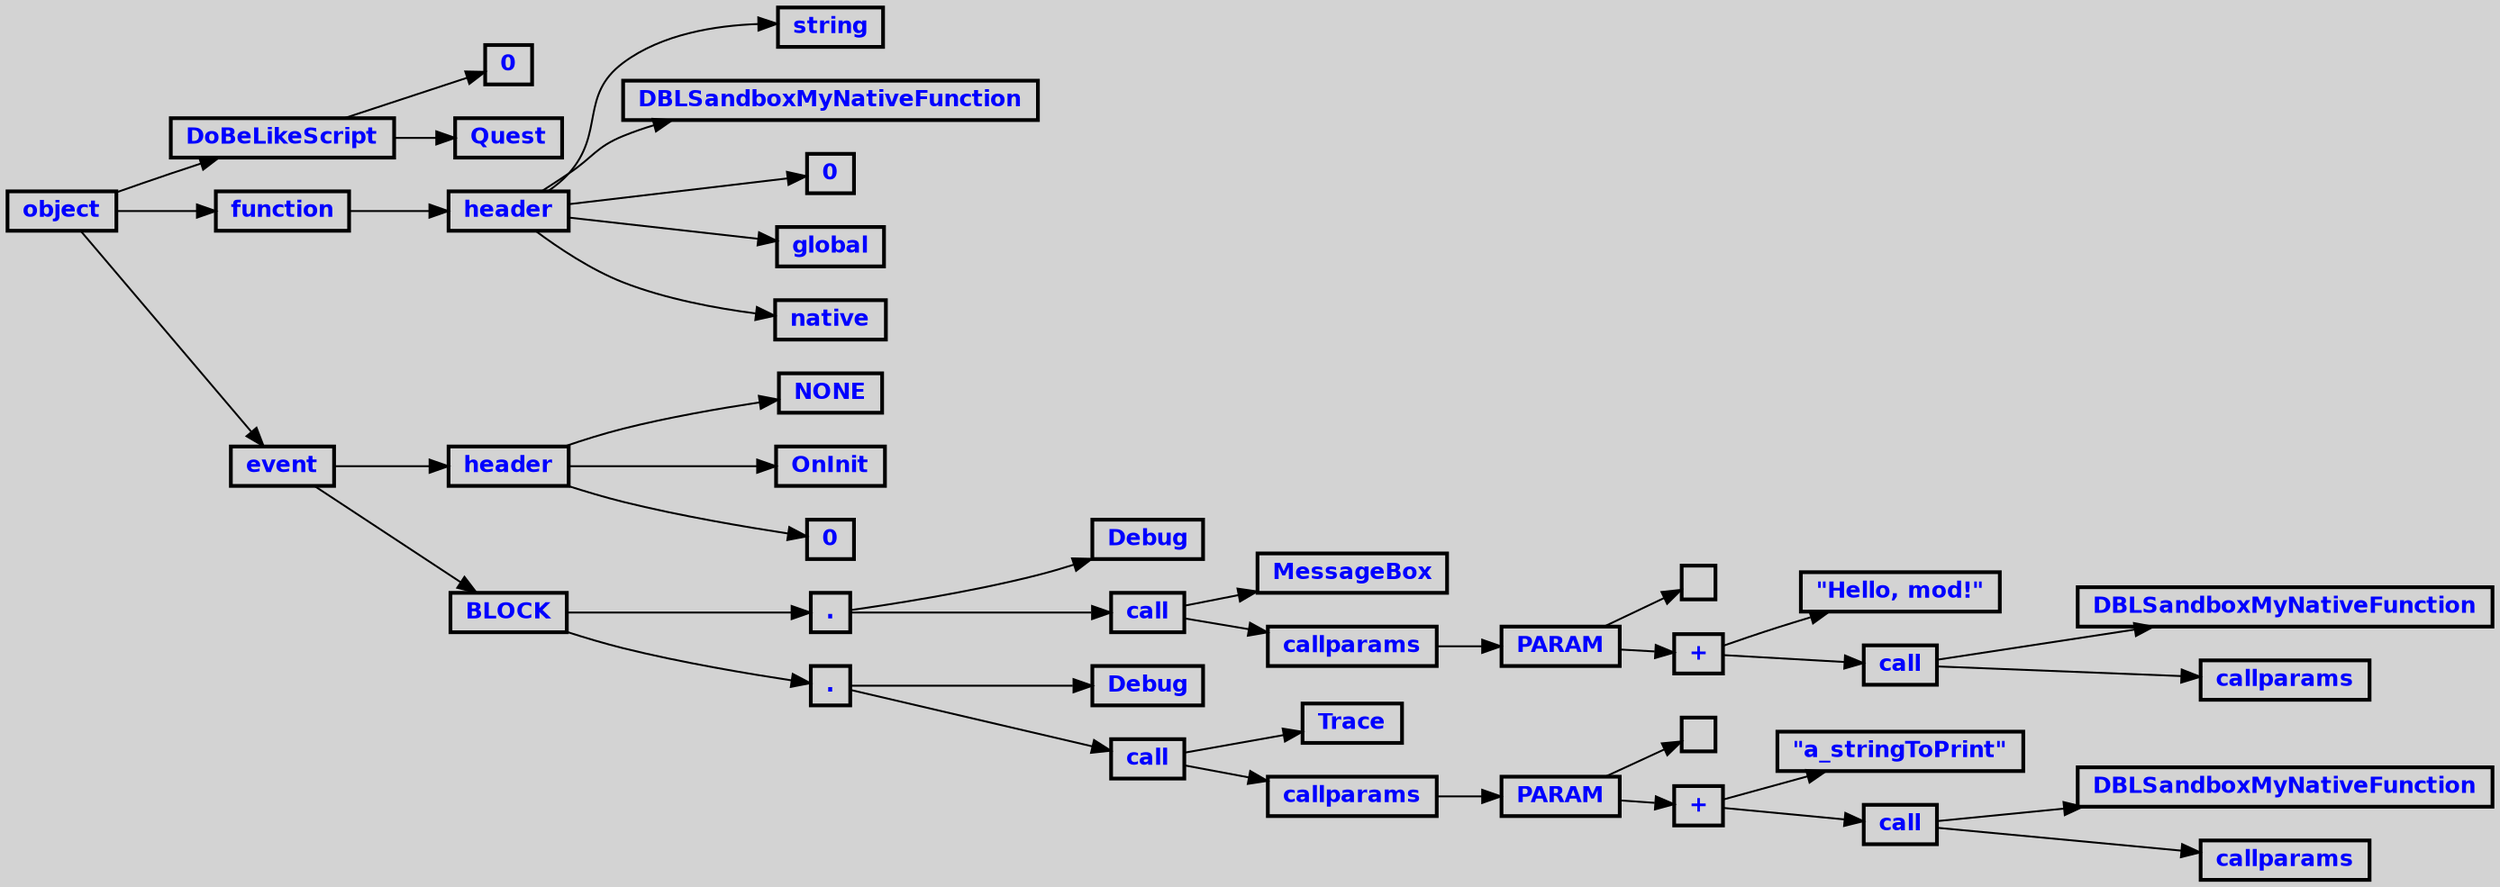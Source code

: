 digraph {
 ordering=out;
 ranksep=.4
 rankdir=LR
 bgcolor="lightgrey";
 node [shape=box, fixedsize=false, fontsize=12, fontname="Helvetica-bold", fontcolor="blue"
       width=.25, height=.25, color="black", style="bold"]
 n0 [label="object"];
 n1 [label="DoBeLikeScript"];
 n1 [label="DoBeLikeScript"];
 n2 [label="0"];
 n3 [label="Quest"];
 n4 [label="function"];
 n4 [label="function"];
 n5 [label="header"];
 n5 [label="header"];
 n6 [label="string"];
 n7 [label="DBLSandboxMyNativeFunction"];
 n8 [label="0"];
 n9 [label="global"];
 n10 [label="native"];
 n11 [label="event"];
 n11 [label="event"];
 n12 [label="header"];
 n12 [label="header"];
 n13 [label="NONE"];
 n14 [label="OnInit"];
 n15 [label="0"];
 n16 [label="BLOCK"];
 n16 [label="BLOCK"];
 n17 [label="."];
 n17 [label="."];
 n18 [label="Debug"];
 n19 [label="call"];
 n19 [label="call"];
 n20 [label="MessageBox"];
 n21 [label="callparams"];
 n21 [label="callparams"];
 n22 [label="PARAM"];
 n22 [label="PARAM"];
 n23 [label=""];
 n24 [label="+"];
 n24 [label="+"];
 n25 [label="\"Hello, mod!\""];
 n26 [label="call"];
 n26 [label="call"];
 n27 [label="DBLSandboxMyNativeFunction"];
 n28 [label="callparams"];
 n29 [label="."];
 n29 [label="."];
 n30 [label="Debug"];
 n31 [label="call"];
 n31 [label="call"];
 n32 [label="Trace"];
 n33 [label="callparams"];
 n33 [label="callparams"];
 n34 [label="PARAM"];
 n34 [label="PARAM"];
 n35 [label=""];
 n36 [label="+"];
 n36 [label="+"];
 n37 [label="\"a_stringToPrint\""];
 n38 [label="call"];
 n38 [label="call"];
 n39 [label="DBLSandboxMyNativeFunction"];
 n40 [label="callparams"];

 n0 -> n1 // "object" -> "DoBeLikeScript"
 n1 -> n2 // "DoBeLikeScript" -> "0"
 n1 -> n3 // "DoBeLikeScript" -> "Quest"
 n0 -> n4 // "object" -> "function"
 n4 -> n5 // "function" -> "header"
 n5 -> n6 // "header" -> "string"
 n5 -> n7 // "header" -> "DBLSandboxMyNativeFunction"
 n5 -> n8 // "header" -> "0"
 n5 -> n9 // "header" -> "global"
 n5 -> n10 // "header" -> "native"
 n0 -> n11 // "object" -> "event"
 n11 -> n12 // "event" -> "header"
 n12 -> n13 // "header" -> "NONE"
 n12 -> n14 // "header" -> "OnInit"
 n12 -> n15 // "header" -> "0"
 n11 -> n16 // "event" -> "BLOCK"
 n16 -> n17 // "BLOCK" -> "."
 n17 -> n18 // "." -> "Debug"
 n17 -> n19 // "." -> "call"
 n19 -> n20 // "call" -> "MessageBox"
 n19 -> n21 // "call" -> "callparams"
 n21 -> n22 // "callparams" -> "PARAM"
 n22 -> n23 // "PARAM" -> ""
 n22 -> n24 // "PARAM" -> "+"
 n24 -> n25 // "+" -> ""Hello, mod!""
 n24 -> n26 // "+" -> "call"
 n26 -> n27 // "call" -> "DBLSandboxMyNativeFunction"
 n26 -> n28 // "call" -> "callparams"
 n16 -> n29 // "BLOCK" -> "."
 n29 -> n30 // "." -> "Debug"
 n29 -> n31 // "." -> "call"
 n31 -> n32 // "call" -> "Trace"
 n31 -> n33 // "call" -> "callparams"
 n33 -> n34 // "callparams" -> "PARAM"
 n34 -> n35 // "PARAM" -> ""
 n34 -> n36 // "PARAM" -> "+"
 n36 -> n37 // "+" -> ""a_stringToPrint""
 n36 -> n38 // "+" -> "call"
 n38 -> n39 // "call" -> "DBLSandboxMyNativeFunction"
 n38 -> n40 // "call" -> "callparams"

}
